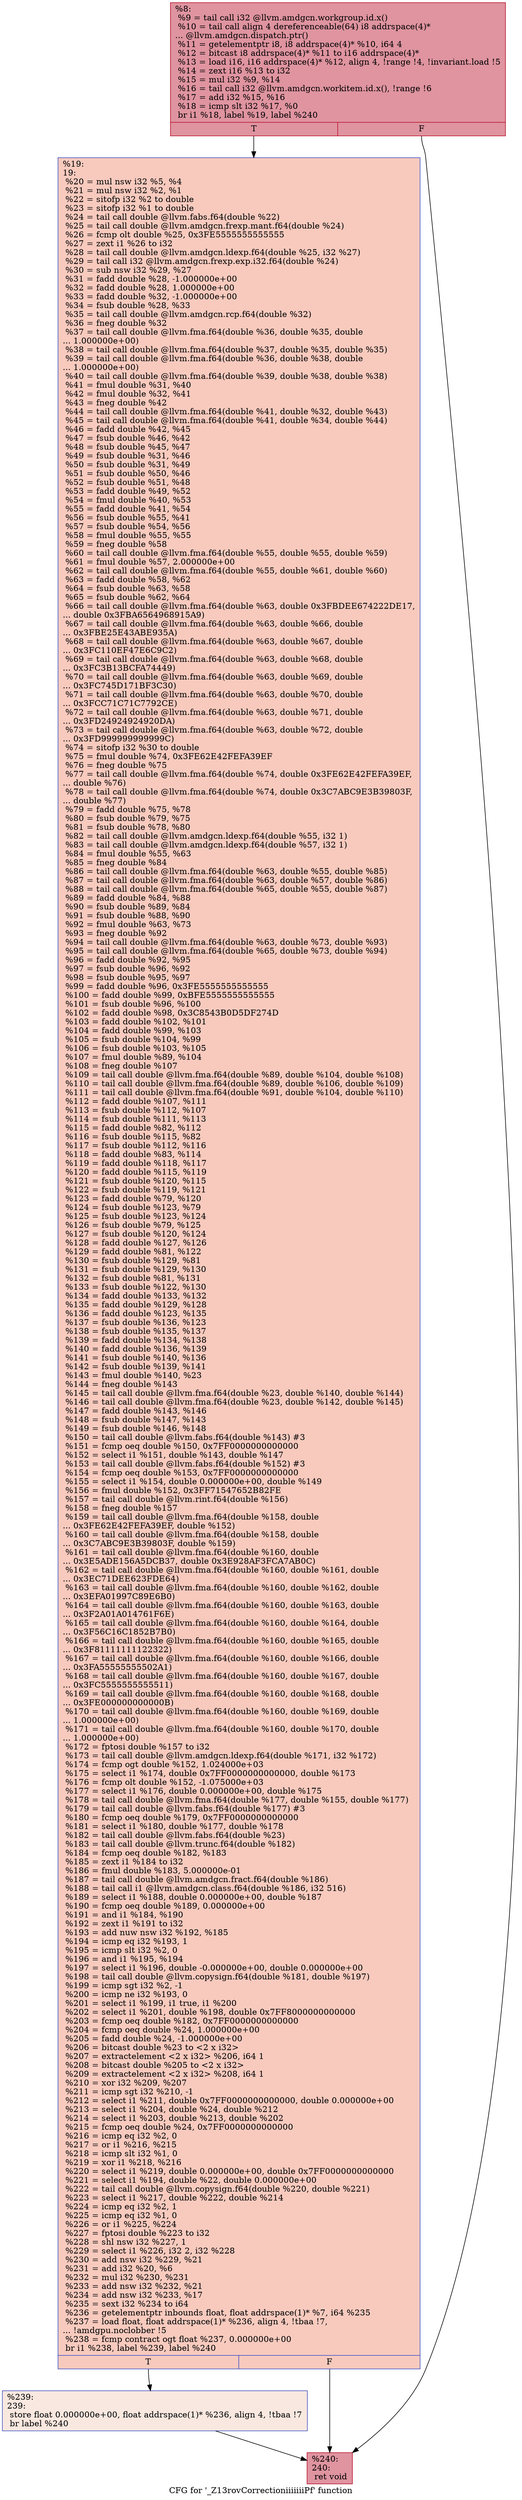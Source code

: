 digraph "CFG for '_Z13rovCorrectioniiiiiiiPf' function" {
	label="CFG for '_Z13rovCorrectioniiiiiiiPf' function";

	Node0x5426f50 [shape=record,color="#b70d28ff", style=filled, fillcolor="#b70d2870",label="{%8:\l  %9 = tail call i32 @llvm.amdgcn.workgroup.id.x()\l  %10 = tail call align 4 dereferenceable(64) i8 addrspace(4)*\l... @llvm.amdgcn.dispatch.ptr()\l  %11 = getelementptr i8, i8 addrspace(4)* %10, i64 4\l  %12 = bitcast i8 addrspace(4)* %11 to i16 addrspace(4)*\l  %13 = load i16, i16 addrspace(4)* %12, align 4, !range !4, !invariant.load !5\l  %14 = zext i16 %13 to i32\l  %15 = mul i32 %9, %14\l  %16 = tail call i32 @llvm.amdgcn.workitem.id.x(), !range !6\l  %17 = add i32 %15, %16\l  %18 = icmp slt i32 %17, %0\l  br i1 %18, label %19, label %240\l|{<s0>T|<s1>F}}"];
	Node0x5426f50:s0 -> Node0x5428e50;
	Node0x5426f50:s1 -> Node0x5428ee0;
	Node0x5428e50 [shape=record,color="#3d50c3ff", style=filled, fillcolor="#ef886b70",label="{%19:\l19:                                               \l  %20 = mul nsw i32 %5, %4\l  %21 = mul nsw i32 %2, %1\l  %22 = sitofp i32 %2 to double\l  %23 = sitofp i32 %1 to double\l  %24 = tail call double @llvm.fabs.f64(double %22)\l  %25 = tail call double @llvm.amdgcn.frexp.mant.f64(double %24)\l  %26 = fcmp olt double %25, 0x3FE5555555555555\l  %27 = zext i1 %26 to i32\l  %28 = tail call double @llvm.amdgcn.ldexp.f64(double %25, i32 %27)\l  %29 = tail call i32 @llvm.amdgcn.frexp.exp.i32.f64(double %24)\l  %30 = sub nsw i32 %29, %27\l  %31 = fadd double %28, -1.000000e+00\l  %32 = fadd double %28, 1.000000e+00\l  %33 = fadd double %32, -1.000000e+00\l  %34 = fsub double %28, %33\l  %35 = tail call double @llvm.amdgcn.rcp.f64(double %32)\l  %36 = fneg double %32\l  %37 = tail call double @llvm.fma.f64(double %36, double %35, double\l... 1.000000e+00)\l  %38 = tail call double @llvm.fma.f64(double %37, double %35, double %35)\l  %39 = tail call double @llvm.fma.f64(double %36, double %38, double\l... 1.000000e+00)\l  %40 = tail call double @llvm.fma.f64(double %39, double %38, double %38)\l  %41 = fmul double %31, %40\l  %42 = fmul double %32, %41\l  %43 = fneg double %42\l  %44 = tail call double @llvm.fma.f64(double %41, double %32, double %43)\l  %45 = tail call double @llvm.fma.f64(double %41, double %34, double %44)\l  %46 = fadd double %42, %45\l  %47 = fsub double %46, %42\l  %48 = fsub double %45, %47\l  %49 = fsub double %31, %46\l  %50 = fsub double %31, %49\l  %51 = fsub double %50, %46\l  %52 = fsub double %51, %48\l  %53 = fadd double %49, %52\l  %54 = fmul double %40, %53\l  %55 = fadd double %41, %54\l  %56 = fsub double %55, %41\l  %57 = fsub double %54, %56\l  %58 = fmul double %55, %55\l  %59 = fneg double %58\l  %60 = tail call double @llvm.fma.f64(double %55, double %55, double %59)\l  %61 = fmul double %57, 2.000000e+00\l  %62 = tail call double @llvm.fma.f64(double %55, double %61, double %60)\l  %63 = fadd double %58, %62\l  %64 = fsub double %63, %58\l  %65 = fsub double %62, %64\l  %66 = tail call double @llvm.fma.f64(double %63, double 0x3FBDEE674222DE17,\l... double 0x3FBA6564968915A9)\l  %67 = tail call double @llvm.fma.f64(double %63, double %66, double\l... 0x3FBE25E43ABE935A)\l  %68 = tail call double @llvm.fma.f64(double %63, double %67, double\l... 0x3FC110EF47E6C9C2)\l  %69 = tail call double @llvm.fma.f64(double %63, double %68, double\l... 0x3FC3B13BCFA74449)\l  %70 = tail call double @llvm.fma.f64(double %63, double %69, double\l... 0x3FC745D171BF3C30)\l  %71 = tail call double @llvm.fma.f64(double %63, double %70, double\l... 0x3FCC71C71C7792CE)\l  %72 = tail call double @llvm.fma.f64(double %63, double %71, double\l... 0x3FD24924924920DA)\l  %73 = tail call double @llvm.fma.f64(double %63, double %72, double\l... 0x3FD999999999999C)\l  %74 = sitofp i32 %30 to double\l  %75 = fmul double %74, 0x3FE62E42FEFA39EF\l  %76 = fneg double %75\l  %77 = tail call double @llvm.fma.f64(double %74, double 0x3FE62E42FEFA39EF,\l... double %76)\l  %78 = tail call double @llvm.fma.f64(double %74, double 0x3C7ABC9E3B39803F,\l... double %77)\l  %79 = fadd double %75, %78\l  %80 = fsub double %79, %75\l  %81 = fsub double %78, %80\l  %82 = tail call double @llvm.amdgcn.ldexp.f64(double %55, i32 1)\l  %83 = tail call double @llvm.amdgcn.ldexp.f64(double %57, i32 1)\l  %84 = fmul double %55, %63\l  %85 = fneg double %84\l  %86 = tail call double @llvm.fma.f64(double %63, double %55, double %85)\l  %87 = tail call double @llvm.fma.f64(double %63, double %57, double %86)\l  %88 = tail call double @llvm.fma.f64(double %65, double %55, double %87)\l  %89 = fadd double %84, %88\l  %90 = fsub double %89, %84\l  %91 = fsub double %88, %90\l  %92 = fmul double %63, %73\l  %93 = fneg double %92\l  %94 = tail call double @llvm.fma.f64(double %63, double %73, double %93)\l  %95 = tail call double @llvm.fma.f64(double %65, double %73, double %94)\l  %96 = fadd double %92, %95\l  %97 = fsub double %96, %92\l  %98 = fsub double %95, %97\l  %99 = fadd double %96, 0x3FE5555555555555\l  %100 = fadd double %99, 0xBFE5555555555555\l  %101 = fsub double %96, %100\l  %102 = fadd double %98, 0x3C8543B0D5DF274D\l  %103 = fadd double %102, %101\l  %104 = fadd double %99, %103\l  %105 = fsub double %104, %99\l  %106 = fsub double %103, %105\l  %107 = fmul double %89, %104\l  %108 = fneg double %107\l  %109 = tail call double @llvm.fma.f64(double %89, double %104, double %108)\l  %110 = tail call double @llvm.fma.f64(double %89, double %106, double %109)\l  %111 = tail call double @llvm.fma.f64(double %91, double %104, double %110)\l  %112 = fadd double %107, %111\l  %113 = fsub double %112, %107\l  %114 = fsub double %111, %113\l  %115 = fadd double %82, %112\l  %116 = fsub double %115, %82\l  %117 = fsub double %112, %116\l  %118 = fadd double %83, %114\l  %119 = fadd double %118, %117\l  %120 = fadd double %115, %119\l  %121 = fsub double %120, %115\l  %122 = fsub double %119, %121\l  %123 = fadd double %79, %120\l  %124 = fsub double %123, %79\l  %125 = fsub double %123, %124\l  %126 = fsub double %79, %125\l  %127 = fsub double %120, %124\l  %128 = fadd double %127, %126\l  %129 = fadd double %81, %122\l  %130 = fsub double %129, %81\l  %131 = fsub double %129, %130\l  %132 = fsub double %81, %131\l  %133 = fsub double %122, %130\l  %134 = fadd double %133, %132\l  %135 = fadd double %129, %128\l  %136 = fadd double %123, %135\l  %137 = fsub double %136, %123\l  %138 = fsub double %135, %137\l  %139 = fadd double %134, %138\l  %140 = fadd double %136, %139\l  %141 = fsub double %140, %136\l  %142 = fsub double %139, %141\l  %143 = fmul double %140, %23\l  %144 = fneg double %143\l  %145 = tail call double @llvm.fma.f64(double %23, double %140, double %144)\l  %146 = tail call double @llvm.fma.f64(double %23, double %142, double %145)\l  %147 = fadd double %143, %146\l  %148 = fsub double %147, %143\l  %149 = fsub double %146, %148\l  %150 = tail call double @llvm.fabs.f64(double %143) #3\l  %151 = fcmp oeq double %150, 0x7FF0000000000000\l  %152 = select i1 %151, double %143, double %147\l  %153 = tail call double @llvm.fabs.f64(double %152) #3\l  %154 = fcmp oeq double %153, 0x7FF0000000000000\l  %155 = select i1 %154, double 0.000000e+00, double %149\l  %156 = fmul double %152, 0x3FF71547652B82FE\l  %157 = tail call double @llvm.rint.f64(double %156)\l  %158 = fneg double %157\l  %159 = tail call double @llvm.fma.f64(double %158, double\l... 0x3FE62E42FEFA39EF, double %152)\l  %160 = tail call double @llvm.fma.f64(double %158, double\l... 0x3C7ABC9E3B39803F, double %159)\l  %161 = tail call double @llvm.fma.f64(double %160, double\l... 0x3E5ADE156A5DCB37, double 0x3E928AF3FCA7AB0C)\l  %162 = tail call double @llvm.fma.f64(double %160, double %161, double\l... 0x3EC71DEE623FDE64)\l  %163 = tail call double @llvm.fma.f64(double %160, double %162, double\l... 0x3EFA01997C89E6B0)\l  %164 = tail call double @llvm.fma.f64(double %160, double %163, double\l... 0x3F2A01A014761F6E)\l  %165 = tail call double @llvm.fma.f64(double %160, double %164, double\l... 0x3F56C16C1852B7B0)\l  %166 = tail call double @llvm.fma.f64(double %160, double %165, double\l... 0x3F81111111122322)\l  %167 = tail call double @llvm.fma.f64(double %160, double %166, double\l... 0x3FA55555555502A1)\l  %168 = tail call double @llvm.fma.f64(double %160, double %167, double\l... 0x3FC5555555555511)\l  %169 = tail call double @llvm.fma.f64(double %160, double %168, double\l... 0x3FE000000000000B)\l  %170 = tail call double @llvm.fma.f64(double %160, double %169, double\l... 1.000000e+00)\l  %171 = tail call double @llvm.fma.f64(double %160, double %170, double\l... 1.000000e+00)\l  %172 = fptosi double %157 to i32\l  %173 = tail call double @llvm.amdgcn.ldexp.f64(double %171, i32 %172)\l  %174 = fcmp ogt double %152, 1.024000e+03\l  %175 = select i1 %174, double 0x7FF0000000000000, double %173\l  %176 = fcmp olt double %152, -1.075000e+03\l  %177 = select i1 %176, double 0.000000e+00, double %175\l  %178 = tail call double @llvm.fma.f64(double %177, double %155, double %177)\l  %179 = tail call double @llvm.fabs.f64(double %177) #3\l  %180 = fcmp oeq double %179, 0x7FF0000000000000\l  %181 = select i1 %180, double %177, double %178\l  %182 = tail call double @llvm.fabs.f64(double %23)\l  %183 = tail call double @llvm.trunc.f64(double %182)\l  %184 = fcmp oeq double %182, %183\l  %185 = zext i1 %184 to i32\l  %186 = fmul double %183, 5.000000e-01\l  %187 = tail call double @llvm.amdgcn.fract.f64(double %186)\l  %188 = tail call i1 @llvm.amdgcn.class.f64(double %186, i32 516)\l  %189 = select i1 %188, double 0.000000e+00, double %187\l  %190 = fcmp oeq double %189, 0.000000e+00\l  %191 = and i1 %184, %190\l  %192 = zext i1 %191 to i32\l  %193 = add nuw nsw i32 %192, %185\l  %194 = icmp eq i32 %193, 1\l  %195 = icmp slt i32 %2, 0\l  %196 = and i1 %195, %194\l  %197 = select i1 %196, double -0.000000e+00, double 0.000000e+00\l  %198 = tail call double @llvm.copysign.f64(double %181, double %197)\l  %199 = icmp sgt i32 %2, -1\l  %200 = icmp ne i32 %193, 0\l  %201 = select i1 %199, i1 true, i1 %200\l  %202 = select i1 %201, double %198, double 0x7FF8000000000000\l  %203 = fcmp oeq double %182, 0x7FF0000000000000\l  %204 = fcmp oeq double %24, 1.000000e+00\l  %205 = fadd double %24, -1.000000e+00\l  %206 = bitcast double %23 to \<2 x i32\>\l  %207 = extractelement \<2 x i32\> %206, i64 1\l  %208 = bitcast double %205 to \<2 x i32\>\l  %209 = extractelement \<2 x i32\> %208, i64 1\l  %210 = xor i32 %209, %207\l  %211 = icmp sgt i32 %210, -1\l  %212 = select i1 %211, double 0x7FF0000000000000, double 0.000000e+00\l  %213 = select i1 %204, double %24, double %212\l  %214 = select i1 %203, double %213, double %202\l  %215 = fcmp oeq double %24, 0x7FF0000000000000\l  %216 = icmp eq i32 %2, 0\l  %217 = or i1 %216, %215\l  %218 = icmp slt i32 %1, 0\l  %219 = xor i1 %218, %216\l  %220 = select i1 %219, double 0.000000e+00, double 0x7FF0000000000000\l  %221 = select i1 %194, double %22, double 0.000000e+00\l  %222 = tail call double @llvm.copysign.f64(double %220, double %221)\l  %223 = select i1 %217, double %222, double %214\l  %224 = icmp eq i32 %2, 1\l  %225 = icmp eq i32 %1, 0\l  %226 = or i1 %225, %224\l  %227 = fptosi double %223 to i32\l  %228 = shl nsw i32 %227, 1\l  %229 = select i1 %226, i32 2, i32 %228\l  %230 = add nsw i32 %229, %21\l  %231 = add i32 %20, %6\l  %232 = mul i32 %230, %231\l  %233 = add nsw i32 %232, %21\l  %234 = add nsw i32 %233, %17\l  %235 = sext i32 %234 to i64\l  %236 = getelementptr inbounds float, float addrspace(1)* %7, i64 %235\l  %237 = load float, float addrspace(1)* %236, align 4, !tbaa !7,\l... !amdgpu.noclobber !5\l  %238 = fcmp contract ogt float %237, 0.000000e+00\l  br i1 %238, label %239, label %240\l|{<s0>T|<s1>F}}"];
	Node0x5428e50:s0 -> Node0x54363d0;
	Node0x5428e50:s1 -> Node0x5428ee0;
	Node0x54363d0 [shape=record,color="#3d50c3ff", style=filled, fillcolor="#f1ccb870",label="{%239:\l239:                                              \l  store float 0.000000e+00, float addrspace(1)* %236, align 4, !tbaa !7\l  br label %240\l}"];
	Node0x54363d0 -> Node0x5428ee0;
	Node0x5428ee0 [shape=record,color="#b70d28ff", style=filled, fillcolor="#b70d2870",label="{%240:\l240:                                              \l  ret void\l}"];
}
